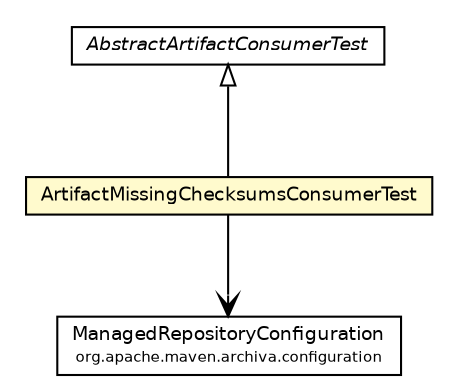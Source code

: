 #!/usr/local/bin/dot
#
# Class diagram 
# Generated by UmlGraph version 4.6 (http://www.spinellis.gr/sw/umlgraph)
#

digraph G {
	edge [fontname="Helvetica",fontsize=10,labelfontname="Helvetica",labelfontsize=10];
	node [fontname="Helvetica",fontsize=10,shape=plaintext];
	// org.apache.maven.archiva.consumers.core.ArtifactMissingChecksumsConsumerTest
	c24151 [label=<<table border="0" cellborder="1" cellspacing="0" cellpadding="2" port="p" bgcolor="lemonChiffon" href="./ArtifactMissingChecksumsConsumerTest.html">
		<tr><td><table border="0" cellspacing="0" cellpadding="1">
			<tr><td> ArtifactMissingChecksumsConsumerTest </td></tr>
		</table></td></tr>
		</table>>, fontname="Helvetica", fontcolor="black", fontsize=9.0];
	// org.apache.maven.archiva.consumers.core.AbstractArtifactConsumerTest
	c24152 [label=<<table border="0" cellborder="1" cellspacing="0" cellpadding="2" port="p" href="./AbstractArtifactConsumerTest.html">
		<tr><td><table border="0" cellspacing="0" cellpadding="1">
			<tr><td><font face="Helvetica-Oblique"> AbstractArtifactConsumerTest </font></td></tr>
		</table></td></tr>
		</table>>, fontname="Helvetica", fontcolor="black", fontsize=9.0];
	//org.apache.maven.archiva.consumers.core.ArtifactMissingChecksumsConsumerTest extends org.apache.maven.archiva.consumers.core.AbstractArtifactConsumerTest
	c24152:p -> c24151:p [dir=back,arrowtail=empty];
	// org.apache.maven.archiva.consumers.core.ArtifactMissingChecksumsConsumerTest NAVASSOC org.apache.maven.archiva.configuration.ManagedRepositoryConfiguration
	c24151:p -> c24297:p [taillabel="", label="", headlabel="", fontname="Helvetica", fontcolor="black", fontsize=10.0, color="black", arrowhead=open];
	// org.apache.maven.archiva.configuration.ManagedRepositoryConfiguration
	c24297 [label=<<table border="0" cellborder="1" cellspacing="0" cellpadding="2" port="p" href="http://java.sun.com/j2se/1.4.2/docs/api/org/apache/maven/archiva/configuration/ManagedRepositoryConfiguration.html">
		<tr><td><table border="0" cellspacing="0" cellpadding="1">
			<tr><td> ManagedRepositoryConfiguration </td></tr>
			<tr><td><font point-size="7.0"> org.apache.maven.archiva.configuration </font></td></tr>
		</table></td></tr>
		</table>>, fontname="Helvetica", fontcolor="black", fontsize=9.0];
}

